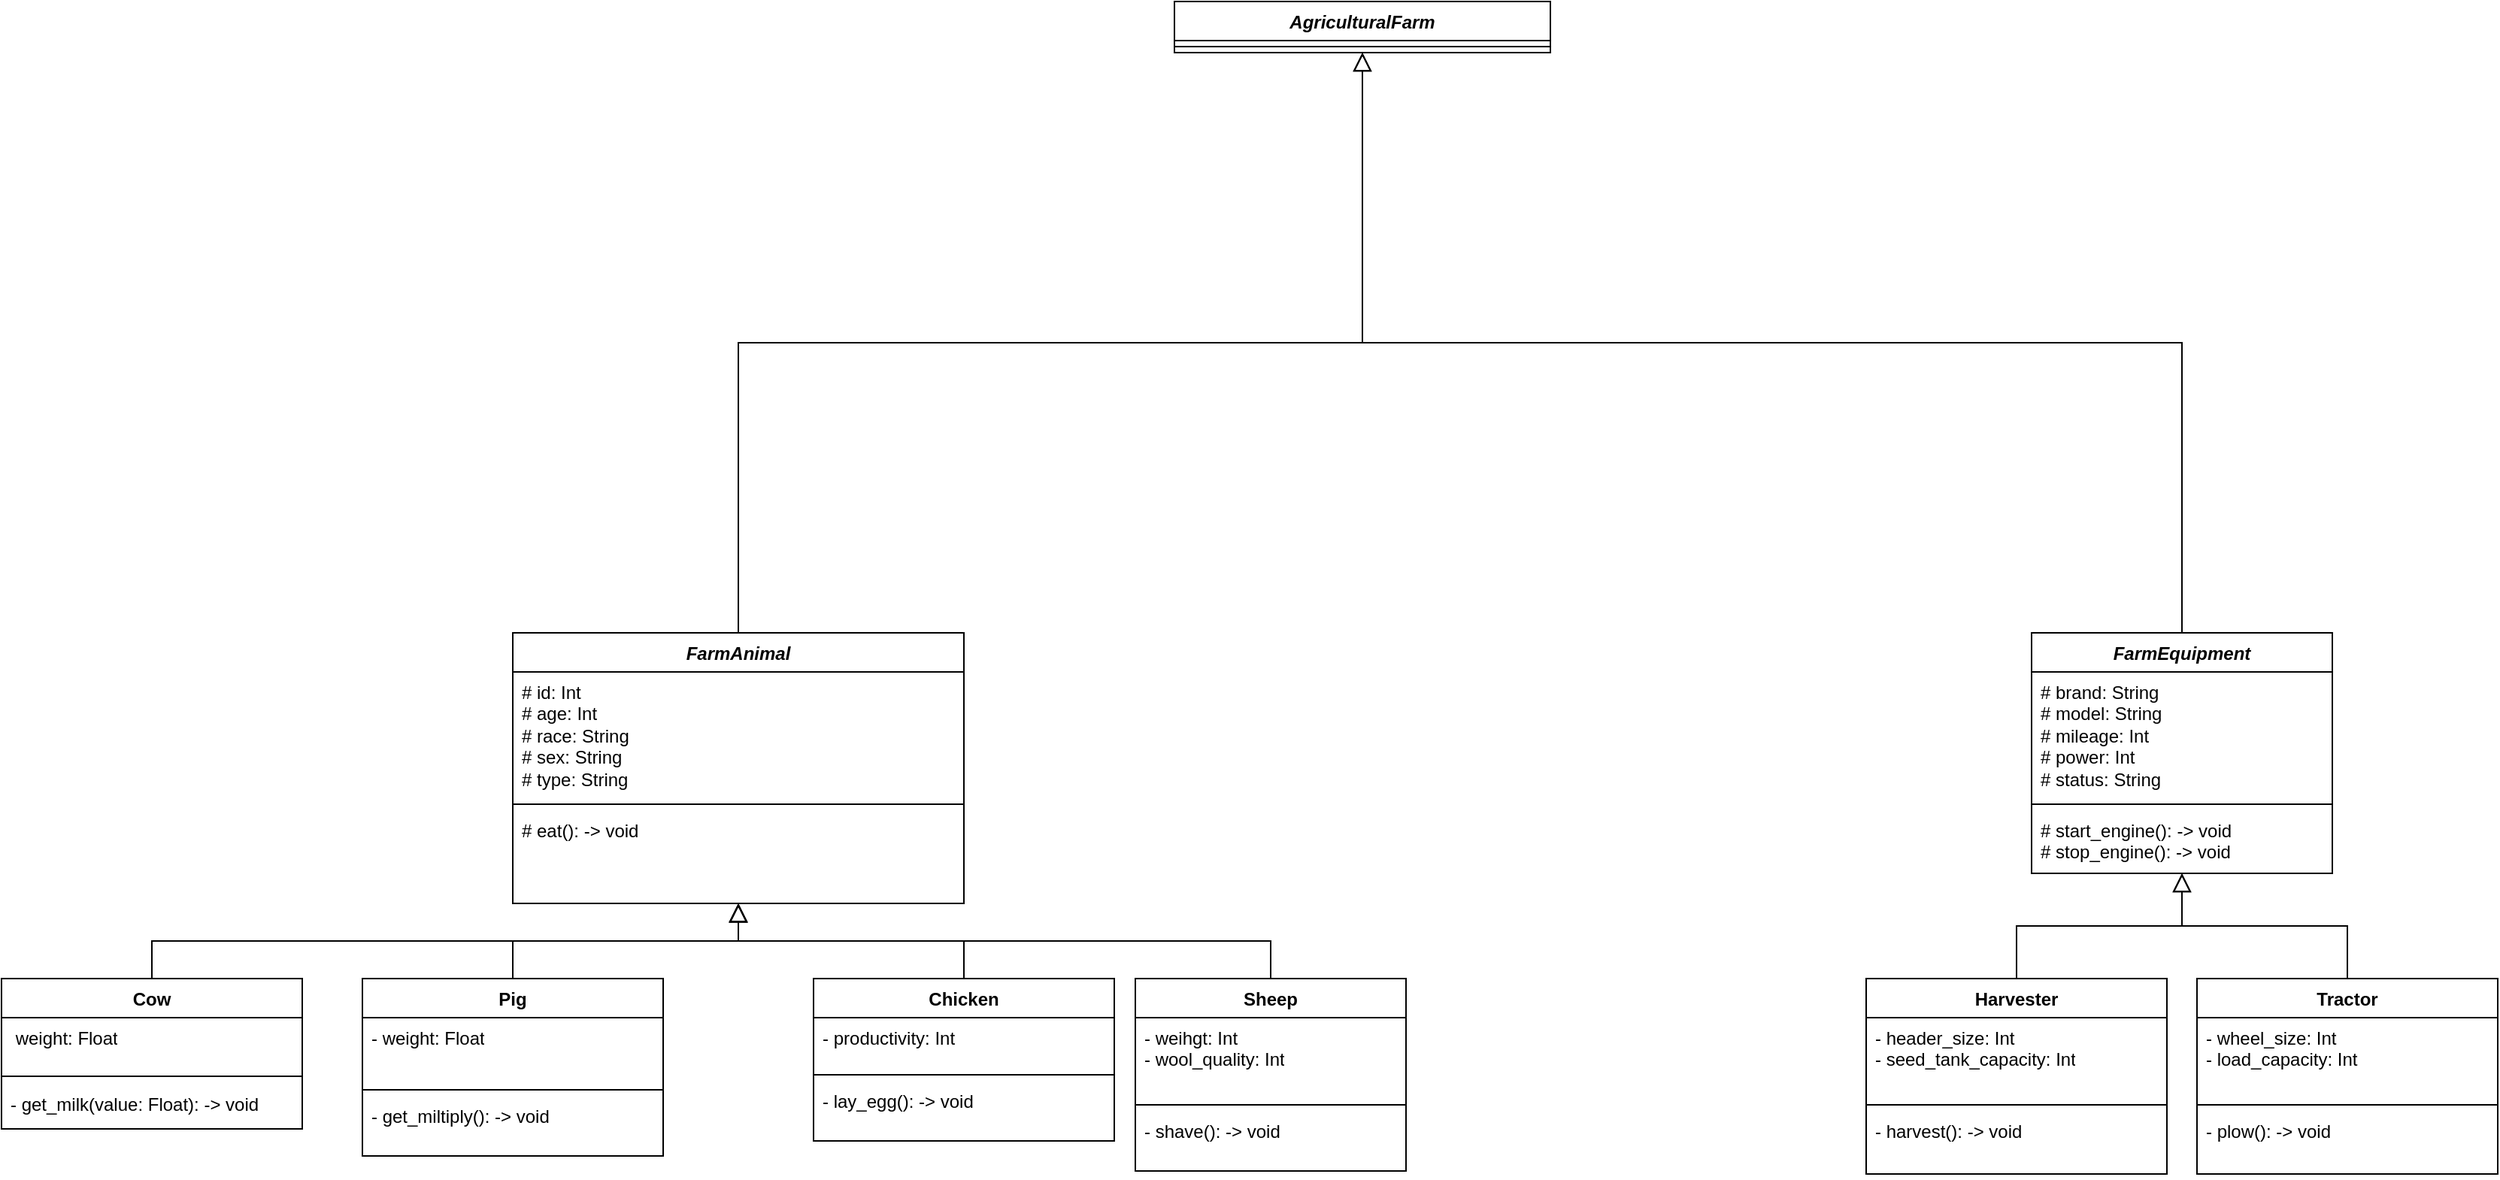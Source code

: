 <mxfile version="26.0.9">
  <diagram id="C5RBs43oDa-KdzZeNtuy" name="Page-1">
    <mxGraphModel dx="1527" dy="1588" grid="1" gridSize="10" guides="1" tooltips="1" connect="1" arrows="1" fold="1" page="1" pageScale="1" pageWidth="827" pageHeight="1169" math="0" shadow="0">
      <root>
        <mxCell id="WIyWlLk6GJQsqaUBKTNV-0" />
        <mxCell id="WIyWlLk6GJQsqaUBKTNV-1" parent="WIyWlLk6GJQsqaUBKTNV-0" />
        <mxCell id="zkfFHV4jXpPFQw0GAbJ--12" value="" style="endArrow=block;endSize=10;endFill=0;shadow=0;strokeWidth=1;rounded=0;curved=0;edgeStyle=elbowEdgeStyle;elbow=vertical;exitX=0.5;exitY=0;exitDx=0;exitDy=0;entryX=0.5;entryY=1;entryDx=0;entryDy=0;" parent="WIyWlLk6GJQsqaUBKTNV-1" source="MGYGCVjvs8byKjPZkWGm-34" target="MGYGCVjvs8byKjPZkWGm-47" edge="1">
          <mxGeometry width="160" relative="1" as="geometry">
            <mxPoint x="180" y="360" as="sourcePoint" />
            <mxPoint x="482.0" y="-29.298" as="targetPoint" />
          </mxGeometry>
        </mxCell>
        <mxCell id="zkfFHV4jXpPFQw0GAbJ--16" value="" style="endArrow=block;endSize=10;endFill=0;shadow=0;strokeWidth=1;rounded=0;curved=0;edgeStyle=elbowEdgeStyle;elbow=vertical;entryX=0.5;entryY=1;entryDx=0;entryDy=0;exitX=0.5;exitY=0;exitDx=0;exitDy=0;" parent="WIyWlLk6GJQsqaUBKTNV-1" source="MGYGCVjvs8byKjPZkWGm-61" target="MGYGCVjvs8byKjPZkWGm-47" edge="1">
          <mxGeometry width="160" relative="1" as="geometry">
            <mxPoint x="670" y="310" as="sourcePoint" />
            <mxPoint x="482.0" y="-29.246" as="targetPoint" />
          </mxGeometry>
        </mxCell>
        <mxCell id="MGYGCVjvs8byKjPZkWGm-16" value="Harvester" style="swimlane;fontStyle=1;align=center;verticalAlign=top;childLayout=stackLayout;horizontal=1;startSize=26;horizontalStack=0;resizeParent=1;resizeParentMax=0;resizeLast=0;collapsible=1;marginBottom=0;whiteSpace=wrap;html=1;" parent="WIyWlLk6GJQsqaUBKTNV-1" vertex="1">
          <mxGeometry x="810" y="560" width="200" height="130" as="geometry" />
        </mxCell>
        <mxCell id="MGYGCVjvs8byKjPZkWGm-17" value="- header_size: Int&lt;div&gt;- seed_tank_capacity: Int&lt;/div&gt;" style="text;strokeColor=none;fillColor=none;align=left;verticalAlign=top;spacingLeft=4;spacingRight=4;overflow=hidden;rotatable=0;points=[[0,0.5],[1,0.5]];portConstraint=eastwest;whiteSpace=wrap;html=1;" parent="MGYGCVjvs8byKjPZkWGm-16" vertex="1">
          <mxGeometry y="26" width="200" height="54" as="geometry" />
        </mxCell>
        <mxCell id="MGYGCVjvs8byKjPZkWGm-18" value="" style="line;strokeWidth=1;fillColor=none;align=left;verticalAlign=middle;spacingTop=-1;spacingLeft=3;spacingRight=3;rotatable=0;labelPosition=right;points=[];portConstraint=eastwest;strokeColor=inherit;" parent="MGYGCVjvs8byKjPZkWGm-16" vertex="1">
          <mxGeometry y="80" width="200" height="8" as="geometry" />
        </mxCell>
        <mxCell id="MGYGCVjvs8byKjPZkWGm-19" value="- harvest(): -&amp;gt; void" style="text;strokeColor=none;fillColor=none;align=left;verticalAlign=top;spacingLeft=4;spacingRight=4;overflow=hidden;rotatable=0;points=[[0,0.5],[1,0.5]];portConstraint=eastwest;whiteSpace=wrap;html=1;" parent="MGYGCVjvs8byKjPZkWGm-16" vertex="1">
          <mxGeometry y="88" width="200" height="42" as="geometry" />
        </mxCell>
        <mxCell id="MGYGCVjvs8byKjPZkWGm-21" value="" style="endArrow=block;endSize=10;endFill=0;shadow=0;strokeWidth=1;rounded=0;curved=0;edgeStyle=elbowEdgeStyle;elbow=vertical;entryX=0.5;entryY=1;entryDx=0;entryDy=0;exitX=0.5;exitY=0;exitDx=0;exitDy=0;" parent="WIyWlLk6GJQsqaUBKTNV-1" source="MGYGCVjvs8byKjPZkWGm-57" target="MGYGCVjvs8byKjPZkWGm-34" edge="1">
          <mxGeometry width="160" relative="1" as="geometry">
            <mxPoint x="-170" y="520" as="sourcePoint" />
            <mxPoint y="430" as="targetPoint" />
          </mxGeometry>
        </mxCell>
        <mxCell id="MGYGCVjvs8byKjPZkWGm-23" value="" style="endArrow=block;endSize=10;endFill=0;shadow=0;strokeWidth=1;rounded=0;curved=0;edgeStyle=elbowEdgeStyle;elbow=vertical;exitX=0.5;exitY=0;exitDx=0;exitDy=0;entryX=0.5;entryY=1;entryDx=0;entryDy=0;" parent="WIyWlLk6GJQsqaUBKTNV-1" source="MGYGCVjvs8byKjPZkWGm-38" target="MGYGCVjvs8byKjPZkWGm-34" edge="1">
          <mxGeometry width="160" relative="1" as="geometry">
            <mxPoint x="240" y="530" as="sourcePoint" />
            <mxPoint x="-10" y="430" as="targetPoint" />
          </mxGeometry>
        </mxCell>
        <mxCell id="MGYGCVjvs8byKjPZkWGm-27" value="" style="endArrow=block;endSize=10;endFill=0;shadow=0;strokeWidth=1;rounded=0;curved=0;edgeStyle=elbowEdgeStyle;elbow=vertical;exitX=0.5;exitY=0;exitDx=0;exitDy=0;entryX=0.5;entryY=1;entryDx=0;entryDy=0;" parent="WIyWlLk6GJQsqaUBKTNV-1" source="MGYGCVjvs8byKjPZkWGm-42" target="MGYGCVjvs8byKjPZkWGm-34" edge="1">
          <mxGeometry width="160" relative="1" as="geometry">
            <mxPoint y="530" as="sourcePoint" />
            <mxPoint x="-20" y="430" as="targetPoint" />
          </mxGeometry>
        </mxCell>
        <mxCell id="MGYGCVjvs8byKjPZkWGm-34" value="&lt;span style=&quot;text-wrap: nowrap;&quot;&gt;&lt;i&gt;FarmAnimal&lt;/i&gt;&lt;/span&gt;" style="swimlane;fontStyle=1;align=center;verticalAlign=top;childLayout=stackLayout;horizontal=1;startSize=26;horizontalStack=0;resizeParent=1;resizeParentMax=0;resizeLast=0;collapsible=1;marginBottom=0;whiteSpace=wrap;html=1;" parent="WIyWlLk6GJQsqaUBKTNV-1" vertex="1">
          <mxGeometry x="-90" y="330" width="300" height="180" as="geometry" />
        </mxCell>
        <mxCell id="MGYGCVjvs8byKjPZkWGm-35" value="&lt;div&gt;# id: Int&lt;/div&gt;&lt;div&gt;# age: Int&lt;/div&gt;# race: String&lt;div&gt;# sex: String&lt;/div&gt;&lt;div&gt;# type: String&lt;/div&gt;" style="text;strokeColor=none;fillColor=none;align=left;verticalAlign=top;spacingLeft=4;spacingRight=4;overflow=hidden;rotatable=0;points=[[0,0.5],[1,0.5]];portConstraint=eastwest;whiteSpace=wrap;html=1;" parent="MGYGCVjvs8byKjPZkWGm-34" vertex="1">
          <mxGeometry y="26" width="300" height="84" as="geometry" />
        </mxCell>
        <mxCell id="MGYGCVjvs8byKjPZkWGm-36" value="" style="line;strokeWidth=1;fillColor=none;align=left;verticalAlign=middle;spacingTop=-1;spacingLeft=3;spacingRight=3;rotatable=0;labelPosition=right;points=[];portConstraint=eastwest;strokeColor=inherit;" parent="MGYGCVjvs8byKjPZkWGm-34" vertex="1">
          <mxGeometry y="110" width="300" height="8" as="geometry" />
        </mxCell>
        <mxCell id="MGYGCVjvs8byKjPZkWGm-37" value="# eat(): -&amp;gt; void&lt;div&gt;&lt;br&gt;&lt;/div&gt;&lt;div&gt;&lt;br&gt;&lt;/div&gt;" style="text;strokeColor=none;fillColor=none;align=left;verticalAlign=top;spacingLeft=4;spacingRight=4;overflow=hidden;rotatable=0;points=[[0,0.5],[1,0.5]];portConstraint=eastwest;whiteSpace=wrap;html=1;" parent="MGYGCVjvs8byKjPZkWGm-34" vertex="1">
          <mxGeometry y="118" width="300" height="62" as="geometry" />
        </mxCell>
        <mxCell id="MGYGCVjvs8byKjPZkWGm-38" value="Sheep" style="swimlane;fontStyle=1;align=center;verticalAlign=top;childLayout=stackLayout;horizontal=1;startSize=26;horizontalStack=0;resizeParent=1;resizeParentMax=0;resizeLast=0;collapsible=1;marginBottom=0;whiteSpace=wrap;html=1;" parent="WIyWlLk6GJQsqaUBKTNV-1" vertex="1">
          <mxGeometry x="324" y="560" width="180" height="128" as="geometry" />
        </mxCell>
        <mxCell id="MGYGCVjvs8byKjPZkWGm-39" value="&lt;div&gt;&lt;span style=&quot;background-color: transparent; color: light-dark(rgb(0, 0, 0), rgb(255, 255, 255));&quot;&gt;- weihgt: Int&lt;/span&gt;&lt;br&gt;&lt;/div&gt;&lt;div&gt;- wool_quality: Int&lt;/div&gt;" style="text;strokeColor=none;fillColor=none;align=left;verticalAlign=top;spacingLeft=4;spacingRight=4;overflow=hidden;rotatable=0;points=[[0,0.5],[1,0.5]];portConstraint=eastwest;whiteSpace=wrap;html=1;" parent="MGYGCVjvs8byKjPZkWGm-38" vertex="1">
          <mxGeometry y="26" width="180" height="54" as="geometry" />
        </mxCell>
        <mxCell id="MGYGCVjvs8byKjPZkWGm-40" value="" style="line;strokeWidth=1;fillColor=none;align=left;verticalAlign=middle;spacingTop=-1;spacingLeft=3;spacingRight=3;rotatable=0;labelPosition=right;points=[];portConstraint=eastwest;strokeColor=inherit;" parent="MGYGCVjvs8byKjPZkWGm-38" vertex="1">
          <mxGeometry y="80" width="180" height="8" as="geometry" />
        </mxCell>
        <mxCell id="MGYGCVjvs8byKjPZkWGm-41" value="- shave(): -&amp;gt; void" style="text;strokeColor=none;fillColor=none;align=left;verticalAlign=top;spacingLeft=4;spacingRight=4;overflow=hidden;rotatable=0;points=[[0,0.5],[1,0.5]];portConstraint=eastwest;whiteSpace=wrap;html=1;" parent="MGYGCVjvs8byKjPZkWGm-38" vertex="1">
          <mxGeometry y="88" width="180" height="40" as="geometry" />
        </mxCell>
        <mxCell id="MGYGCVjvs8byKjPZkWGm-42" value="Chicken" style="swimlane;fontStyle=1;align=center;verticalAlign=top;childLayout=stackLayout;horizontal=1;startSize=26;horizontalStack=0;resizeParent=1;resizeParentMax=0;resizeLast=0;collapsible=1;marginBottom=0;whiteSpace=wrap;html=1;" parent="WIyWlLk6GJQsqaUBKTNV-1" vertex="1">
          <mxGeometry x="110" y="560" width="200" height="108" as="geometry" />
        </mxCell>
        <mxCell id="MGYGCVjvs8byKjPZkWGm-43" value="&lt;div&gt;&lt;span style=&quot;background-color: transparent; color: light-dark(rgb(0, 0, 0), rgb(255, 255, 255));&quot;&gt;-&amp;nbsp;&lt;/span&gt;&lt;span style=&quot;background-color: transparent; color: light-dark(rgb(0, 0, 0), rgb(255, 255, 255)); white-space-collapse: preserve;&quot;&gt;productivity: Int&lt;/span&gt;&lt;br&gt;&lt;/div&gt;" style="text;strokeColor=none;fillColor=none;align=left;verticalAlign=top;spacingLeft=4;spacingRight=4;overflow=hidden;rotatable=0;points=[[0,0.5],[1,0.5]];portConstraint=eastwest;whiteSpace=wrap;html=1;" parent="MGYGCVjvs8byKjPZkWGm-42" vertex="1">
          <mxGeometry y="26" width="200" height="34" as="geometry" />
        </mxCell>
        <mxCell id="MGYGCVjvs8byKjPZkWGm-44" value="" style="line;strokeWidth=1;fillColor=none;align=left;verticalAlign=middle;spacingTop=-1;spacingLeft=3;spacingRight=3;rotatable=0;labelPosition=right;points=[];portConstraint=eastwest;strokeColor=inherit;" parent="MGYGCVjvs8byKjPZkWGm-42" vertex="1">
          <mxGeometry y="60" width="200" height="8" as="geometry" />
        </mxCell>
        <mxCell id="MGYGCVjvs8byKjPZkWGm-45" value="- lay_egg(): -&amp;gt; void" style="text;strokeColor=none;fillColor=none;align=left;verticalAlign=top;spacingLeft=4;spacingRight=4;overflow=hidden;rotatable=0;points=[[0,0.5],[1,0.5]];portConstraint=eastwest;whiteSpace=wrap;html=1;" parent="MGYGCVjvs8byKjPZkWGm-42" vertex="1">
          <mxGeometry y="68" width="200" height="40" as="geometry" />
        </mxCell>
        <mxCell id="MGYGCVjvs8byKjPZkWGm-47" value="&lt;i&gt;&lt;span style=&quot;white-space-collapse: preserve;&quot; data-src-align=&quot;0:20&quot; class=&quot;EzKURWReUAB5oZgtQNkl&quot;&gt;Agricultural&lt;/span&gt;&lt;span style=&quot;white-space-collapse: preserve;&quot; data-src-align=&quot;21:5&quot; class=&quot;EzKURWReUAB5oZgtQNkl&quot;&gt;Farm&lt;/span&gt;&lt;/i&gt;" style="swimlane;fontStyle=1;align=center;verticalAlign=top;childLayout=stackLayout;horizontal=1;startSize=26;horizontalStack=0;resizeParent=1;resizeParentMax=0;resizeLast=0;collapsible=1;marginBottom=0;whiteSpace=wrap;html=1;" parent="WIyWlLk6GJQsqaUBKTNV-1" vertex="1">
          <mxGeometry x="350" y="-90" width="250" height="34" as="geometry" />
        </mxCell>
        <mxCell id="MGYGCVjvs8byKjPZkWGm-49" value="" style="line;strokeWidth=1;fillColor=none;align=left;verticalAlign=middle;spacingTop=-1;spacingLeft=3;spacingRight=3;rotatable=0;labelPosition=right;points=[];portConstraint=eastwest;strokeColor=inherit;" parent="MGYGCVjvs8byKjPZkWGm-47" vertex="1">
          <mxGeometry y="26" width="250" height="8" as="geometry" />
        </mxCell>
        <mxCell id="MGYGCVjvs8byKjPZkWGm-57" value="Cow" style="swimlane;fontStyle=1;align=center;verticalAlign=top;childLayout=stackLayout;horizontal=1;startSize=26;horizontalStack=0;resizeParent=1;resizeParentMax=0;resizeLast=0;collapsible=1;marginBottom=0;whiteSpace=wrap;html=1;" parent="WIyWlLk6GJQsqaUBKTNV-1" vertex="1">
          <mxGeometry x="-430" y="560" width="200" height="100" as="geometry" />
        </mxCell>
        <mxCell id="MGYGCVjvs8byKjPZkWGm-58" value="&lt;div&gt;&lt;span style=&quot;background-color: transparent; color: light-dark(rgb(0, 0, 0), rgb(255, 255, 255));&quot;&gt;&amp;nbsp;weight: Float&lt;/span&gt;&lt;br&gt;&lt;/div&gt;" style="text;strokeColor=none;fillColor=none;align=left;verticalAlign=top;spacingLeft=4;spacingRight=4;overflow=hidden;rotatable=0;points=[[0,0.5],[1,0.5]];portConstraint=eastwest;whiteSpace=wrap;html=1;" parent="MGYGCVjvs8byKjPZkWGm-57" vertex="1">
          <mxGeometry y="26" width="200" height="34" as="geometry" />
        </mxCell>
        <mxCell id="MGYGCVjvs8byKjPZkWGm-59" value="" style="line;strokeWidth=1;fillColor=none;align=left;verticalAlign=middle;spacingTop=-1;spacingLeft=3;spacingRight=3;rotatable=0;labelPosition=right;points=[];portConstraint=eastwest;strokeColor=inherit;" parent="MGYGCVjvs8byKjPZkWGm-57" vertex="1">
          <mxGeometry y="60" width="200" height="10" as="geometry" />
        </mxCell>
        <mxCell id="MGYGCVjvs8byKjPZkWGm-60" value="- get_milk(value: Float): -&amp;gt; void" style="text;strokeColor=none;fillColor=none;align=left;verticalAlign=top;spacingLeft=4;spacingRight=4;overflow=hidden;rotatable=0;points=[[0,0.5],[1,0.5]];portConstraint=eastwest;whiteSpace=wrap;html=1;" parent="MGYGCVjvs8byKjPZkWGm-57" vertex="1">
          <mxGeometry y="70" width="200" height="30" as="geometry" />
        </mxCell>
        <mxCell id="MGYGCVjvs8byKjPZkWGm-61" value="&lt;span style=&quot;font-style: italic; text-wrap: nowrap;&quot;&gt;FarmEquipment&lt;/span&gt;" style="swimlane;fontStyle=1;align=center;verticalAlign=top;childLayout=stackLayout;horizontal=1;startSize=26;horizontalStack=0;resizeParent=1;resizeParentMax=0;resizeLast=0;collapsible=1;marginBottom=0;whiteSpace=wrap;html=1;" parent="WIyWlLk6GJQsqaUBKTNV-1" vertex="1">
          <mxGeometry x="920" y="330" width="200" height="160" as="geometry" />
        </mxCell>
        <mxCell id="MGYGCVjvs8byKjPZkWGm-62" value="# brand: String&lt;div&gt;# model: String&lt;/div&gt;&lt;div&gt;# mileage: Int&lt;/div&gt;&lt;div&gt;# power: Int&lt;/div&gt;&lt;div&gt;# status: String&lt;/div&gt;&lt;div&gt;&lt;br&gt;&lt;/div&gt;" style="text;strokeColor=none;fillColor=none;align=left;verticalAlign=top;spacingLeft=4;spacingRight=4;overflow=hidden;rotatable=0;points=[[0,0.5],[1,0.5]];portConstraint=eastwest;whiteSpace=wrap;html=1;" parent="MGYGCVjvs8byKjPZkWGm-61" vertex="1">
          <mxGeometry y="26" width="200" height="84" as="geometry" />
        </mxCell>
        <mxCell id="MGYGCVjvs8byKjPZkWGm-63" value="" style="line;strokeWidth=1;fillColor=none;align=left;verticalAlign=middle;spacingTop=-1;spacingLeft=3;spacingRight=3;rotatable=0;labelPosition=right;points=[];portConstraint=eastwest;strokeColor=inherit;" parent="MGYGCVjvs8byKjPZkWGm-61" vertex="1">
          <mxGeometry y="110" width="200" height="8" as="geometry" />
        </mxCell>
        <mxCell id="MGYGCVjvs8byKjPZkWGm-64" value="# start_engine(): -&amp;gt; void&lt;div&gt;# stop_engine(): -&amp;gt; void&lt;/div&gt;" style="text;strokeColor=none;fillColor=none;align=left;verticalAlign=top;spacingLeft=4;spacingRight=4;overflow=hidden;rotatable=0;points=[[0,0.5],[1,0.5]];portConstraint=eastwest;whiteSpace=wrap;html=1;" parent="MGYGCVjvs8byKjPZkWGm-61" vertex="1">
          <mxGeometry y="118" width="200" height="42" as="geometry" />
        </mxCell>
        <mxCell id="MGYGCVjvs8byKjPZkWGm-66" value="&lt;span style=&quot;text-wrap: nowrap;&quot;&gt;Tractor&lt;/span&gt;" style="swimlane;fontStyle=1;align=center;verticalAlign=top;childLayout=stackLayout;horizontal=1;startSize=26;horizontalStack=0;resizeParent=1;resizeParentMax=0;resizeLast=0;collapsible=1;marginBottom=0;whiteSpace=wrap;html=1;" parent="WIyWlLk6GJQsqaUBKTNV-1" vertex="1">
          <mxGeometry x="1030" y="560" width="200" height="130" as="geometry" />
        </mxCell>
        <mxCell id="MGYGCVjvs8byKjPZkWGm-67" value="- wheel_size: Int&lt;div&gt;- load_capacity: Int&lt;/div&gt;" style="text;strokeColor=none;fillColor=none;align=left;verticalAlign=top;spacingLeft=4;spacingRight=4;overflow=hidden;rotatable=0;points=[[0,0.5],[1,0.5]];portConstraint=eastwest;whiteSpace=wrap;html=1;" parent="MGYGCVjvs8byKjPZkWGm-66" vertex="1">
          <mxGeometry y="26" width="200" height="54" as="geometry" />
        </mxCell>
        <mxCell id="MGYGCVjvs8byKjPZkWGm-68" value="" style="line;strokeWidth=1;fillColor=none;align=left;verticalAlign=middle;spacingTop=-1;spacingLeft=3;spacingRight=3;rotatable=0;labelPosition=right;points=[];portConstraint=eastwest;strokeColor=inherit;" parent="MGYGCVjvs8byKjPZkWGm-66" vertex="1">
          <mxGeometry y="80" width="200" height="8" as="geometry" />
        </mxCell>
        <mxCell id="MGYGCVjvs8byKjPZkWGm-69" value="- plow(): -&amp;gt; void&lt;div&gt;&lt;br&gt;&lt;/div&gt;" style="text;strokeColor=none;fillColor=none;align=left;verticalAlign=top;spacingLeft=4;spacingRight=4;overflow=hidden;rotatable=0;points=[[0,0.5],[1,0.5]];portConstraint=eastwest;whiteSpace=wrap;html=1;" parent="MGYGCVjvs8byKjPZkWGm-66" vertex="1">
          <mxGeometry y="88" width="200" height="42" as="geometry" />
        </mxCell>
        <mxCell id="MGYGCVjvs8byKjPZkWGm-70" value="" style="endArrow=block;endSize=10;endFill=0;shadow=0;strokeWidth=1;rounded=0;curved=0;edgeStyle=elbowEdgeStyle;elbow=vertical;exitX=0.5;exitY=0;exitDx=0;exitDy=0;entryX=0.5;entryY=1;entryDx=0;entryDy=0;entryPerimeter=0;" parent="WIyWlLk6GJQsqaUBKTNV-1" source="MGYGCVjvs8byKjPZkWGm-66" target="MGYGCVjvs8byKjPZkWGm-64" edge="1">
          <mxGeometry width="160" relative="1" as="geometry">
            <mxPoint x="1100" y="540" as="sourcePoint" />
            <mxPoint x="1020" y="480" as="targetPoint" />
          </mxGeometry>
        </mxCell>
        <mxCell id="MGYGCVjvs8byKjPZkWGm-71" value="" style="endArrow=block;endSize=10;endFill=0;shadow=0;strokeWidth=1;rounded=0;curved=0;edgeStyle=elbowEdgeStyle;elbow=vertical;exitX=0.5;exitY=0;exitDx=0;exitDy=0;" parent="WIyWlLk6GJQsqaUBKTNV-1" source="MGYGCVjvs8byKjPZkWGm-16" target="MGYGCVjvs8byKjPZkWGm-64" edge="1">
          <mxGeometry width="160" relative="1" as="geometry">
            <mxPoint x="940" y="540" as="sourcePoint" />
            <mxPoint x="1040" y="460" as="targetPoint" />
          </mxGeometry>
        </mxCell>
        <mxCell id="yrB61qPGidc-HzTIzSsz-0" value="Pig" style="swimlane;fontStyle=1;align=center;verticalAlign=top;childLayout=stackLayout;horizontal=1;startSize=26;horizontalStack=0;resizeParent=1;resizeParentMax=0;resizeLast=0;collapsible=1;marginBottom=0;whiteSpace=wrap;html=1;" vertex="1" parent="WIyWlLk6GJQsqaUBKTNV-1">
          <mxGeometry x="-190" y="560" width="200" height="118" as="geometry" />
        </mxCell>
        <mxCell id="yrB61qPGidc-HzTIzSsz-1" value="&lt;div&gt;&lt;span style=&quot;background-color: transparent; color: light-dark(rgb(0, 0, 0), rgb(255, 255, 255));&quot;&gt;- weight: Float&lt;/span&gt;&lt;br&gt;&lt;/div&gt;" style="text;strokeColor=none;fillColor=none;align=left;verticalAlign=top;spacingLeft=4;spacingRight=4;overflow=hidden;rotatable=0;points=[[0,0.5],[1,0.5]];portConstraint=eastwest;whiteSpace=wrap;html=1;" vertex="1" parent="yrB61qPGidc-HzTIzSsz-0">
          <mxGeometry y="26" width="200" height="44" as="geometry" />
        </mxCell>
        <mxCell id="yrB61qPGidc-HzTIzSsz-2" value="" style="line;strokeWidth=1;fillColor=none;align=left;verticalAlign=middle;spacingTop=-1;spacingLeft=3;spacingRight=3;rotatable=0;labelPosition=right;points=[];portConstraint=eastwest;strokeColor=inherit;" vertex="1" parent="yrB61qPGidc-HzTIzSsz-0">
          <mxGeometry y="70" width="200" height="8" as="geometry" />
        </mxCell>
        <mxCell id="yrB61qPGidc-HzTIzSsz-3" value="- get_miltiply(): -&amp;gt; void" style="text;strokeColor=none;fillColor=none;align=left;verticalAlign=top;spacingLeft=4;spacingRight=4;overflow=hidden;rotatable=0;points=[[0,0.5],[1,0.5]];portConstraint=eastwest;whiteSpace=wrap;html=1;" vertex="1" parent="yrB61qPGidc-HzTIzSsz-0">
          <mxGeometry y="78" width="200" height="40" as="geometry" />
        </mxCell>
        <mxCell id="yrB61qPGidc-HzTIzSsz-4" value="" style="endArrow=block;endSize=10;endFill=0;shadow=0;strokeWidth=1;rounded=0;curved=0;edgeStyle=elbowEdgeStyle;elbow=vertical;entryX=0.5;entryY=1.005;entryDx=0;entryDy=0;exitX=0.5;exitY=0;exitDx=0;exitDy=0;entryPerimeter=0;" edge="1" parent="WIyWlLk6GJQsqaUBKTNV-1" source="yrB61qPGidc-HzTIzSsz-0" target="MGYGCVjvs8byKjPZkWGm-37">
          <mxGeometry width="160" relative="1" as="geometry">
            <mxPoint x="-240" y="552" as="sourcePoint" />
            <mxPoint x="190" y="490" as="targetPoint" />
          </mxGeometry>
        </mxCell>
      </root>
    </mxGraphModel>
  </diagram>
</mxfile>
